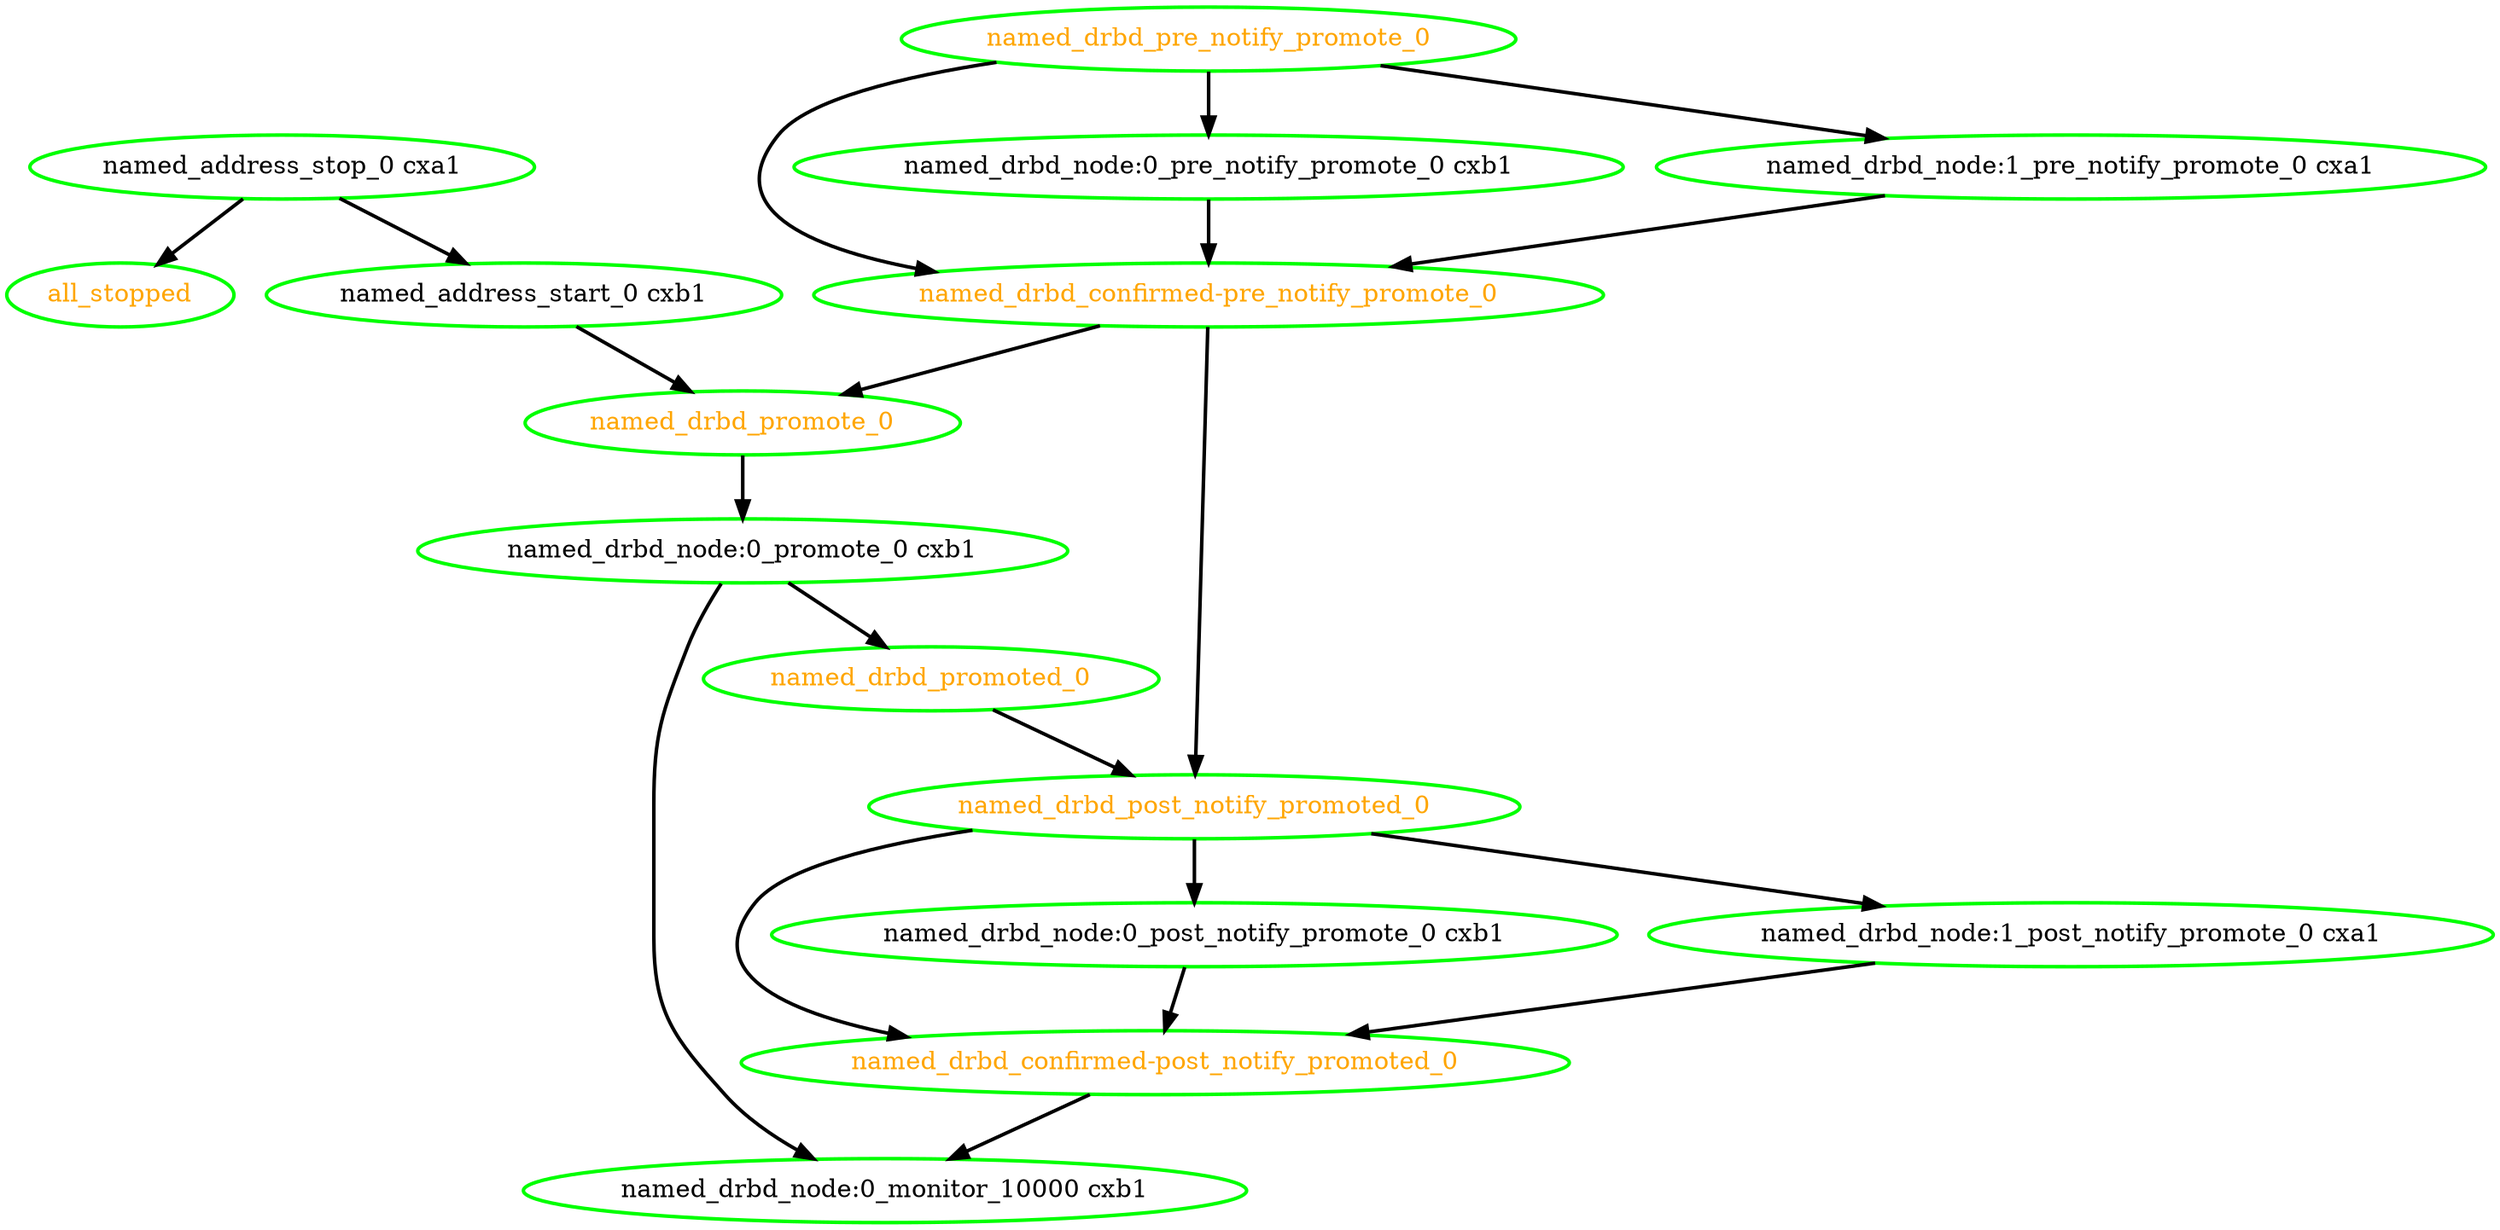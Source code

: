 digraph "g" {
"all_stopped" [ style=bold color="green" fontcolor="orange" ]
"named_address_start_0 cxb1" -> "named_drbd_promote_0" [ style = bold]
"named_address_start_0 cxb1" [ style=bold color="green" fontcolor="black" ]
"named_address_stop_0 cxa1" -> "all_stopped" [ style = bold]
"named_address_stop_0 cxa1" -> "named_address_start_0 cxb1" [ style = bold]
"named_address_stop_0 cxa1" [ style=bold color="green" fontcolor="black" ]
"named_drbd_confirmed-post_notify_promoted_0" -> "named_drbd_node:0_monitor_10000 cxb1" [ style = bold]
"named_drbd_confirmed-post_notify_promoted_0" [ style=bold color="green" fontcolor="orange" ]
"named_drbd_confirmed-pre_notify_promote_0" -> "named_drbd_post_notify_promoted_0" [ style = bold]
"named_drbd_confirmed-pre_notify_promote_0" -> "named_drbd_promote_0" [ style = bold]
"named_drbd_confirmed-pre_notify_promote_0" [ style=bold color="green" fontcolor="orange" ]
"named_drbd_node:0_monitor_10000 cxb1" [ style=bold color="green" fontcolor="black" ]
"named_drbd_node:0_post_notify_promote_0 cxb1" -> "named_drbd_confirmed-post_notify_promoted_0" [ style = bold]
"named_drbd_node:0_post_notify_promote_0 cxb1" [ style=bold color="green" fontcolor="black" ]
"named_drbd_node:0_pre_notify_promote_0 cxb1" -> "named_drbd_confirmed-pre_notify_promote_0" [ style = bold]
"named_drbd_node:0_pre_notify_promote_0 cxb1" [ style=bold color="green" fontcolor="black" ]
"named_drbd_node:0_promote_0 cxb1" -> "named_drbd_node:0_monitor_10000 cxb1" [ style = bold]
"named_drbd_node:0_promote_0 cxb1" -> "named_drbd_promoted_0" [ style = bold]
"named_drbd_node:0_promote_0 cxb1" [ style=bold color="green" fontcolor="black" ]
"named_drbd_node:1_post_notify_promote_0 cxa1" -> "named_drbd_confirmed-post_notify_promoted_0" [ style = bold]
"named_drbd_node:1_post_notify_promote_0 cxa1" [ style=bold color="green" fontcolor="black" ]
"named_drbd_node:1_pre_notify_promote_0 cxa1" -> "named_drbd_confirmed-pre_notify_promote_0" [ style = bold]
"named_drbd_node:1_pre_notify_promote_0 cxa1" [ style=bold color="green" fontcolor="black" ]
"named_drbd_post_notify_promoted_0" -> "named_drbd_confirmed-post_notify_promoted_0" [ style = bold]
"named_drbd_post_notify_promoted_0" -> "named_drbd_node:0_post_notify_promote_0 cxb1" [ style = bold]
"named_drbd_post_notify_promoted_0" -> "named_drbd_node:1_post_notify_promote_0 cxa1" [ style = bold]
"named_drbd_post_notify_promoted_0" [ style=bold color="green" fontcolor="orange" ]
"named_drbd_pre_notify_promote_0" -> "named_drbd_confirmed-pre_notify_promote_0" [ style = bold]
"named_drbd_pre_notify_promote_0" -> "named_drbd_node:0_pre_notify_promote_0 cxb1" [ style = bold]
"named_drbd_pre_notify_promote_0" -> "named_drbd_node:1_pre_notify_promote_0 cxa1" [ style = bold]
"named_drbd_pre_notify_promote_0" [ style=bold color="green" fontcolor="orange" ]
"named_drbd_promote_0" -> "named_drbd_node:0_promote_0 cxb1" [ style = bold]
"named_drbd_promote_0" [ style=bold color="green" fontcolor="orange" ]
"named_drbd_promoted_0" -> "named_drbd_post_notify_promoted_0" [ style = bold]
"named_drbd_promoted_0" [ style=bold color="green" fontcolor="orange" ]
}
